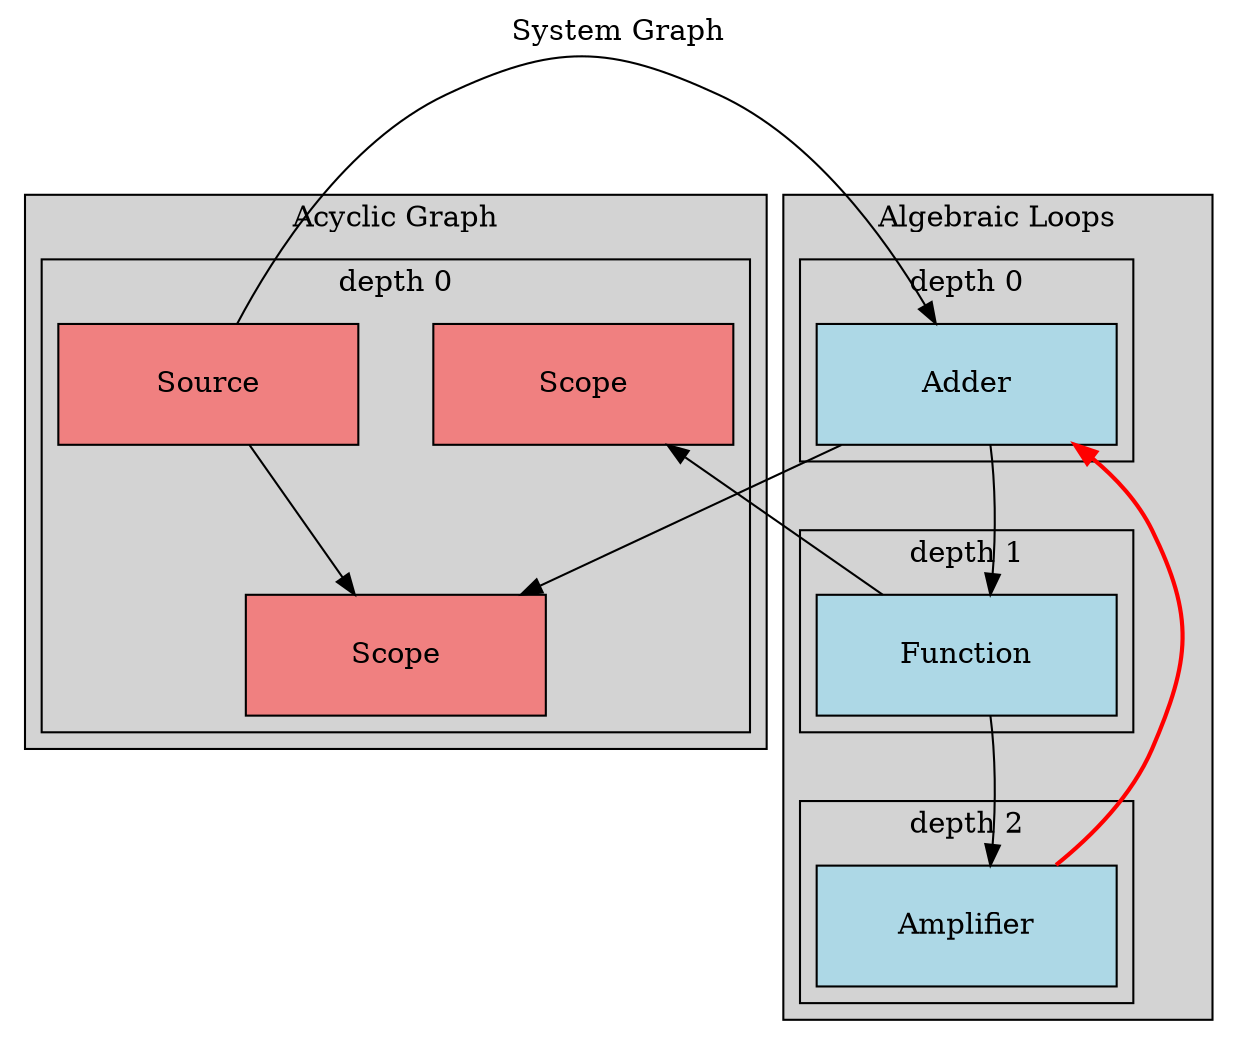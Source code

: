 digraph "System Graph" {
  rankdir=TB;
  node [shape=box, style=filled, fixedsize=true, width=2, height=0.8];
  label="System Graph";
  labelloc=t;
  ranksep=1.0;
  nodesep=0.5;
  subgraph cluster_dag {
    label="Acyclic Graph";
    style=filled;
    fillcolor=lightgray;
    subgraph cluster_dag_0 {
      rank=same;
      label="depth 0";
      n2038916749296 [label="Source", fillcolor=lightcoral];
      n2039761235856 [label="Scope", fillcolor=lightcoral];
      n2039761721040 [label="Scope", fillcolor=lightcoral];
    }
  }
  subgraph cluster_loops {
    label="Algebraic Loops";
    style=filled;
    fillcolor=lightgray;
    subgraph cluster_loop_0 {
      rank=same;
      label="depth 0";
      n2039761235520 [label="Adder", fillcolor=lightblue];
    }
    subgraph cluster_loop_1 {
      rank=same;
      label="depth 1";
      n2038918092112 [label="Function", fillcolor=lightblue];
    }
    subgraph cluster_loop_2 {
      rank=same;
      label="depth 2";
      n2039761235184 [label="Amplifier", fillcolor=lightblue];
    }
  }
  // Invisible edges to align depths
  n2038916749296 -> n2039761235520 [style=invis];
  n2039761235520 -> n2038918092112 [style=invis];
  n2038918092112 -> n2039761235184 [style=invis];
  n2038916749296 -> n2039761235520 [color=black];
  n2038916749296 -> n2039761235856 [color=black];
  n2039761235520 -> n2038918092112 [color=black];
  n2039761235520 -> n2039761235856 [color=black];
  n2038918092112 -> n2039761235184 [color=black];
  n2038918092112 -> n2039761721040 [color=black];
  n2039761235184 -> n2039761235520 [color=red, penwidth=2];
}